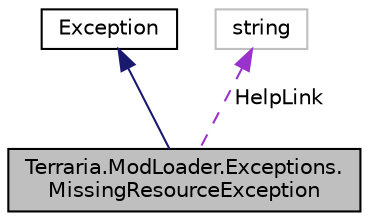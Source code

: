 digraph "Terraria.ModLoader.Exceptions.MissingResourceException"
{
  edge [fontname="Helvetica",fontsize="10",labelfontname="Helvetica",labelfontsize="10"];
  node [fontname="Helvetica",fontsize="10",shape=record];
  Node2 [label="Terraria.ModLoader.Exceptions.\lMissingResourceException",height=0.2,width=0.4,color="black", fillcolor="grey75", style="filled", fontcolor="black"];
  Node3 -> Node2 [dir="back",color="midnightblue",fontsize="10",style="solid",fontname="Helvetica"];
  Node3 [label="Exception",height=0.2,width=0.4,color="black", fillcolor="white", style="filled",URL="$class_exception.html"];
  Node4 -> Node2 [dir="back",color="darkorchid3",fontsize="10",style="dashed",label=" HelpLink" ,fontname="Helvetica"];
  Node4 [label="string",height=0.2,width=0.4,color="grey75", fillcolor="white", style="filled"];
}

